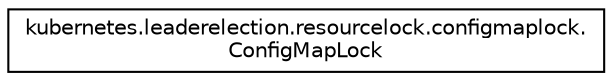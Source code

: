 digraph "Graphical Class Hierarchy"
{
 // LATEX_PDF_SIZE
  edge [fontname="Helvetica",fontsize="10",labelfontname="Helvetica",labelfontsize="10"];
  node [fontname="Helvetica",fontsize="10",shape=record];
  rankdir="LR";
  Node0 [label="kubernetes.leaderelection.resourcelock.configmaplock.\lConfigMapLock",height=0.2,width=0.4,color="black", fillcolor="white", style="filled",URL="$classkubernetes_1_1leaderelection_1_1resourcelock_1_1configmaplock_1_1ConfigMapLock.html",tooltip=" "];
}
